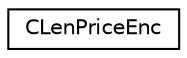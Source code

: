 digraph "Graphical Class Hierarchy"
{
 // LATEX_PDF_SIZE
  edge [fontname="Helvetica",fontsize="10",labelfontname="Helvetica",labelfontsize="10"];
  node [fontname="Helvetica",fontsize="10",shape=record];
  rankdir="LR";
  Node0 [label="CLenPriceEnc",height=0.2,width=0.4,color="black", fillcolor="white", style="filled",URL="$struct_c_len_price_enc.html",tooltip=" "];
}
